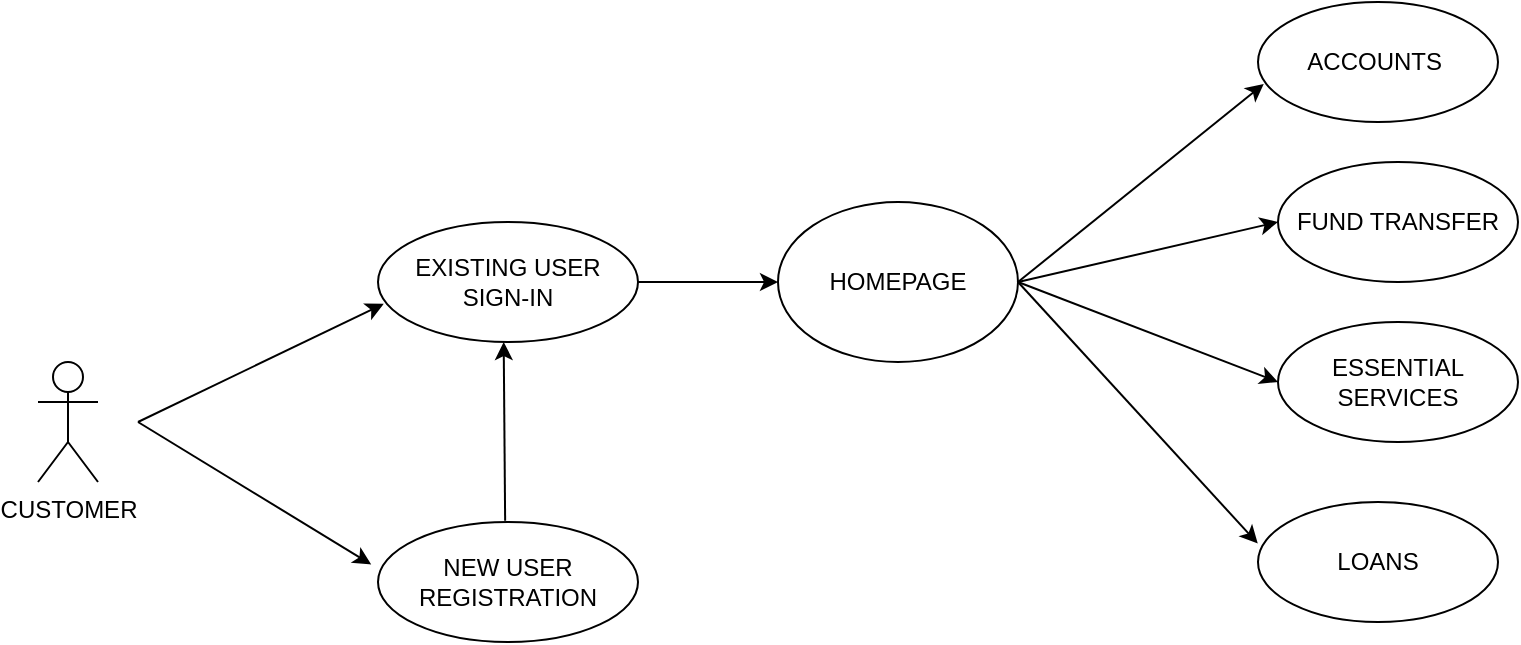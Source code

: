 <mxfile version="22.0.4" type="device">
  <diagram name="Page-1" id="q0aN9C3ZCvXhXREPQR7S">
    <mxGraphModel dx="1444" dy="1007" grid="1" gridSize="10" guides="1" tooltips="1" connect="1" arrows="1" fold="1" page="1" pageScale="1" pageWidth="827" pageHeight="1169" math="0" shadow="0">
      <root>
        <mxCell id="0" />
        <mxCell id="1" parent="0" />
        <mxCell id="X623mI5D7pwIxlIXd98o-2" value="CUSTOMER" style="shape=umlActor;verticalLabelPosition=bottom;verticalAlign=top;html=1;outlineConnect=0;" vertex="1" parent="1">
          <mxGeometry x="40" y="360" width="30" height="60" as="geometry" />
        </mxCell>
        <mxCell id="X623mI5D7pwIxlIXd98o-8" value="NEW USER REGISTRATION" style="ellipse;whiteSpace=wrap;html=1;" vertex="1" parent="1">
          <mxGeometry x="210" y="440" width="130" height="60" as="geometry" />
        </mxCell>
        <mxCell id="X623mI5D7pwIxlIXd98o-9" value="EXISTING USER SIGN-IN" style="ellipse;whiteSpace=wrap;html=1;" vertex="1" parent="1">
          <mxGeometry x="210" y="290" width="130" height="60" as="geometry" />
        </mxCell>
        <mxCell id="X623mI5D7pwIxlIXd98o-13" value="" style="endArrow=classic;html=1;rounded=0;entryX=-0.026;entryY=0.354;entryDx=0;entryDy=0;entryPerimeter=0;" edge="1" parent="1" target="X623mI5D7pwIxlIXd98o-8">
          <mxGeometry width="50" height="50" relative="1" as="geometry">
            <mxPoint x="90" y="390" as="sourcePoint" />
            <mxPoint x="510" y="340" as="targetPoint" />
          </mxGeometry>
        </mxCell>
        <mxCell id="X623mI5D7pwIxlIXd98o-26" value="" style="endArrow=classic;html=1;rounded=0;entryX=0.022;entryY=0.682;entryDx=0;entryDy=0;entryPerimeter=0;" edge="1" parent="1" target="X623mI5D7pwIxlIXd98o-9">
          <mxGeometry width="50" height="50" relative="1" as="geometry">
            <mxPoint x="90" y="390" as="sourcePoint" />
            <mxPoint x="610" y="320" as="targetPoint" />
          </mxGeometry>
        </mxCell>
        <mxCell id="X623mI5D7pwIxlIXd98o-43" value="" style="endArrow=classic;html=1;rounded=0;exitX=0.489;exitY=-0.01;exitDx=0;exitDy=0;entryX=0.467;entryY=1.02;entryDx=0;entryDy=0;entryPerimeter=0;exitPerimeter=0;" edge="1" parent="1" source="X623mI5D7pwIxlIXd98o-8">
          <mxGeometry width="50" height="50" relative="1" as="geometry">
            <mxPoint x="277.14" y="438.8" as="sourcePoint" />
            <mxPoint x="272.85" y="350.0" as="targetPoint" />
          </mxGeometry>
        </mxCell>
        <mxCell id="X623mI5D7pwIxlIXd98o-45" value="" style="endArrow=classic;html=1;rounded=0;exitX=1;exitY=0.5;exitDx=0;exitDy=0;" edge="1" parent="1" source="X623mI5D7pwIxlIXd98o-9">
          <mxGeometry width="50" height="50" relative="1" as="geometry">
            <mxPoint x="410" y="340" as="sourcePoint" />
            <mxPoint x="410" y="320" as="targetPoint" />
          </mxGeometry>
        </mxCell>
        <mxCell id="X623mI5D7pwIxlIXd98o-46" value="HOMEPAGE" style="ellipse;whiteSpace=wrap;html=1;" vertex="1" parent="1">
          <mxGeometry x="410" y="280" width="120" height="80" as="geometry" />
        </mxCell>
        <mxCell id="X623mI5D7pwIxlIXd98o-47" value="" style="endArrow=classic;html=1;rounded=0;exitX=1;exitY=0.5;exitDx=0;exitDy=0;entryX=-0.001;entryY=0.346;entryDx=0;entryDy=0;entryPerimeter=0;" edge="1" parent="1" source="X623mI5D7pwIxlIXd98o-46" target="X623mI5D7pwIxlIXd98o-52">
          <mxGeometry width="50" height="50" relative="1" as="geometry">
            <mxPoint x="100" y="400" as="sourcePoint" />
            <mxPoint x="640" y="450" as="targetPoint" />
          </mxGeometry>
        </mxCell>
        <mxCell id="X623mI5D7pwIxlIXd98o-48" value="" style="endArrow=classic;html=1;rounded=0;entryX=0;entryY=0.5;entryDx=0;entryDy=0;" edge="1" parent="1" target="X623mI5D7pwIxlIXd98o-53">
          <mxGeometry width="50" height="50" relative="1" as="geometry">
            <mxPoint x="530" y="320" as="sourcePoint" />
            <mxPoint x="660" y="380" as="targetPoint" />
          </mxGeometry>
        </mxCell>
        <mxCell id="X623mI5D7pwIxlIXd98o-49" value="" style="endArrow=classic;html=1;rounded=0;exitX=0.996;exitY=0.502;exitDx=0;exitDy=0;exitPerimeter=0;" edge="1" parent="1" source="X623mI5D7pwIxlIXd98o-46">
          <mxGeometry width="50" height="50" relative="1" as="geometry">
            <mxPoint x="530" y="310" as="sourcePoint" />
            <mxPoint x="660" y="290" as="targetPoint" />
          </mxGeometry>
        </mxCell>
        <mxCell id="X623mI5D7pwIxlIXd98o-50" value="" style="endArrow=classic;html=1;rounded=0;entryX=0.024;entryY=0.683;entryDx=0;entryDy=0;entryPerimeter=0;" edge="1" parent="1" target="X623mI5D7pwIxlIXd98o-51">
          <mxGeometry width="50" height="50" relative="1" as="geometry">
            <mxPoint x="530" y="320" as="sourcePoint" />
            <mxPoint x="650" y="230" as="targetPoint" />
          </mxGeometry>
        </mxCell>
        <mxCell id="X623mI5D7pwIxlIXd98o-51" value="ACCOUNTS&amp;nbsp;" style="ellipse;whiteSpace=wrap;html=1;" vertex="1" parent="1">
          <mxGeometry x="650" y="180" width="120" height="60" as="geometry" />
        </mxCell>
        <mxCell id="X623mI5D7pwIxlIXd98o-52" value="LOANS" style="ellipse;whiteSpace=wrap;html=1;" vertex="1" parent="1">
          <mxGeometry x="650" y="430" width="120" height="60" as="geometry" />
        </mxCell>
        <mxCell id="X623mI5D7pwIxlIXd98o-53" value="ESSENTIAL SERVICES" style="ellipse;whiteSpace=wrap;html=1;" vertex="1" parent="1">
          <mxGeometry x="660" y="340" width="120" height="60" as="geometry" />
        </mxCell>
        <mxCell id="X623mI5D7pwIxlIXd98o-54" value="FUND TRANSFER" style="ellipse;whiteSpace=wrap;html=1;" vertex="1" parent="1">
          <mxGeometry x="660" y="260" width="120" height="60" as="geometry" />
        </mxCell>
      </root>
    </mxGraphModel>
  </diagram>
</mxfile>
